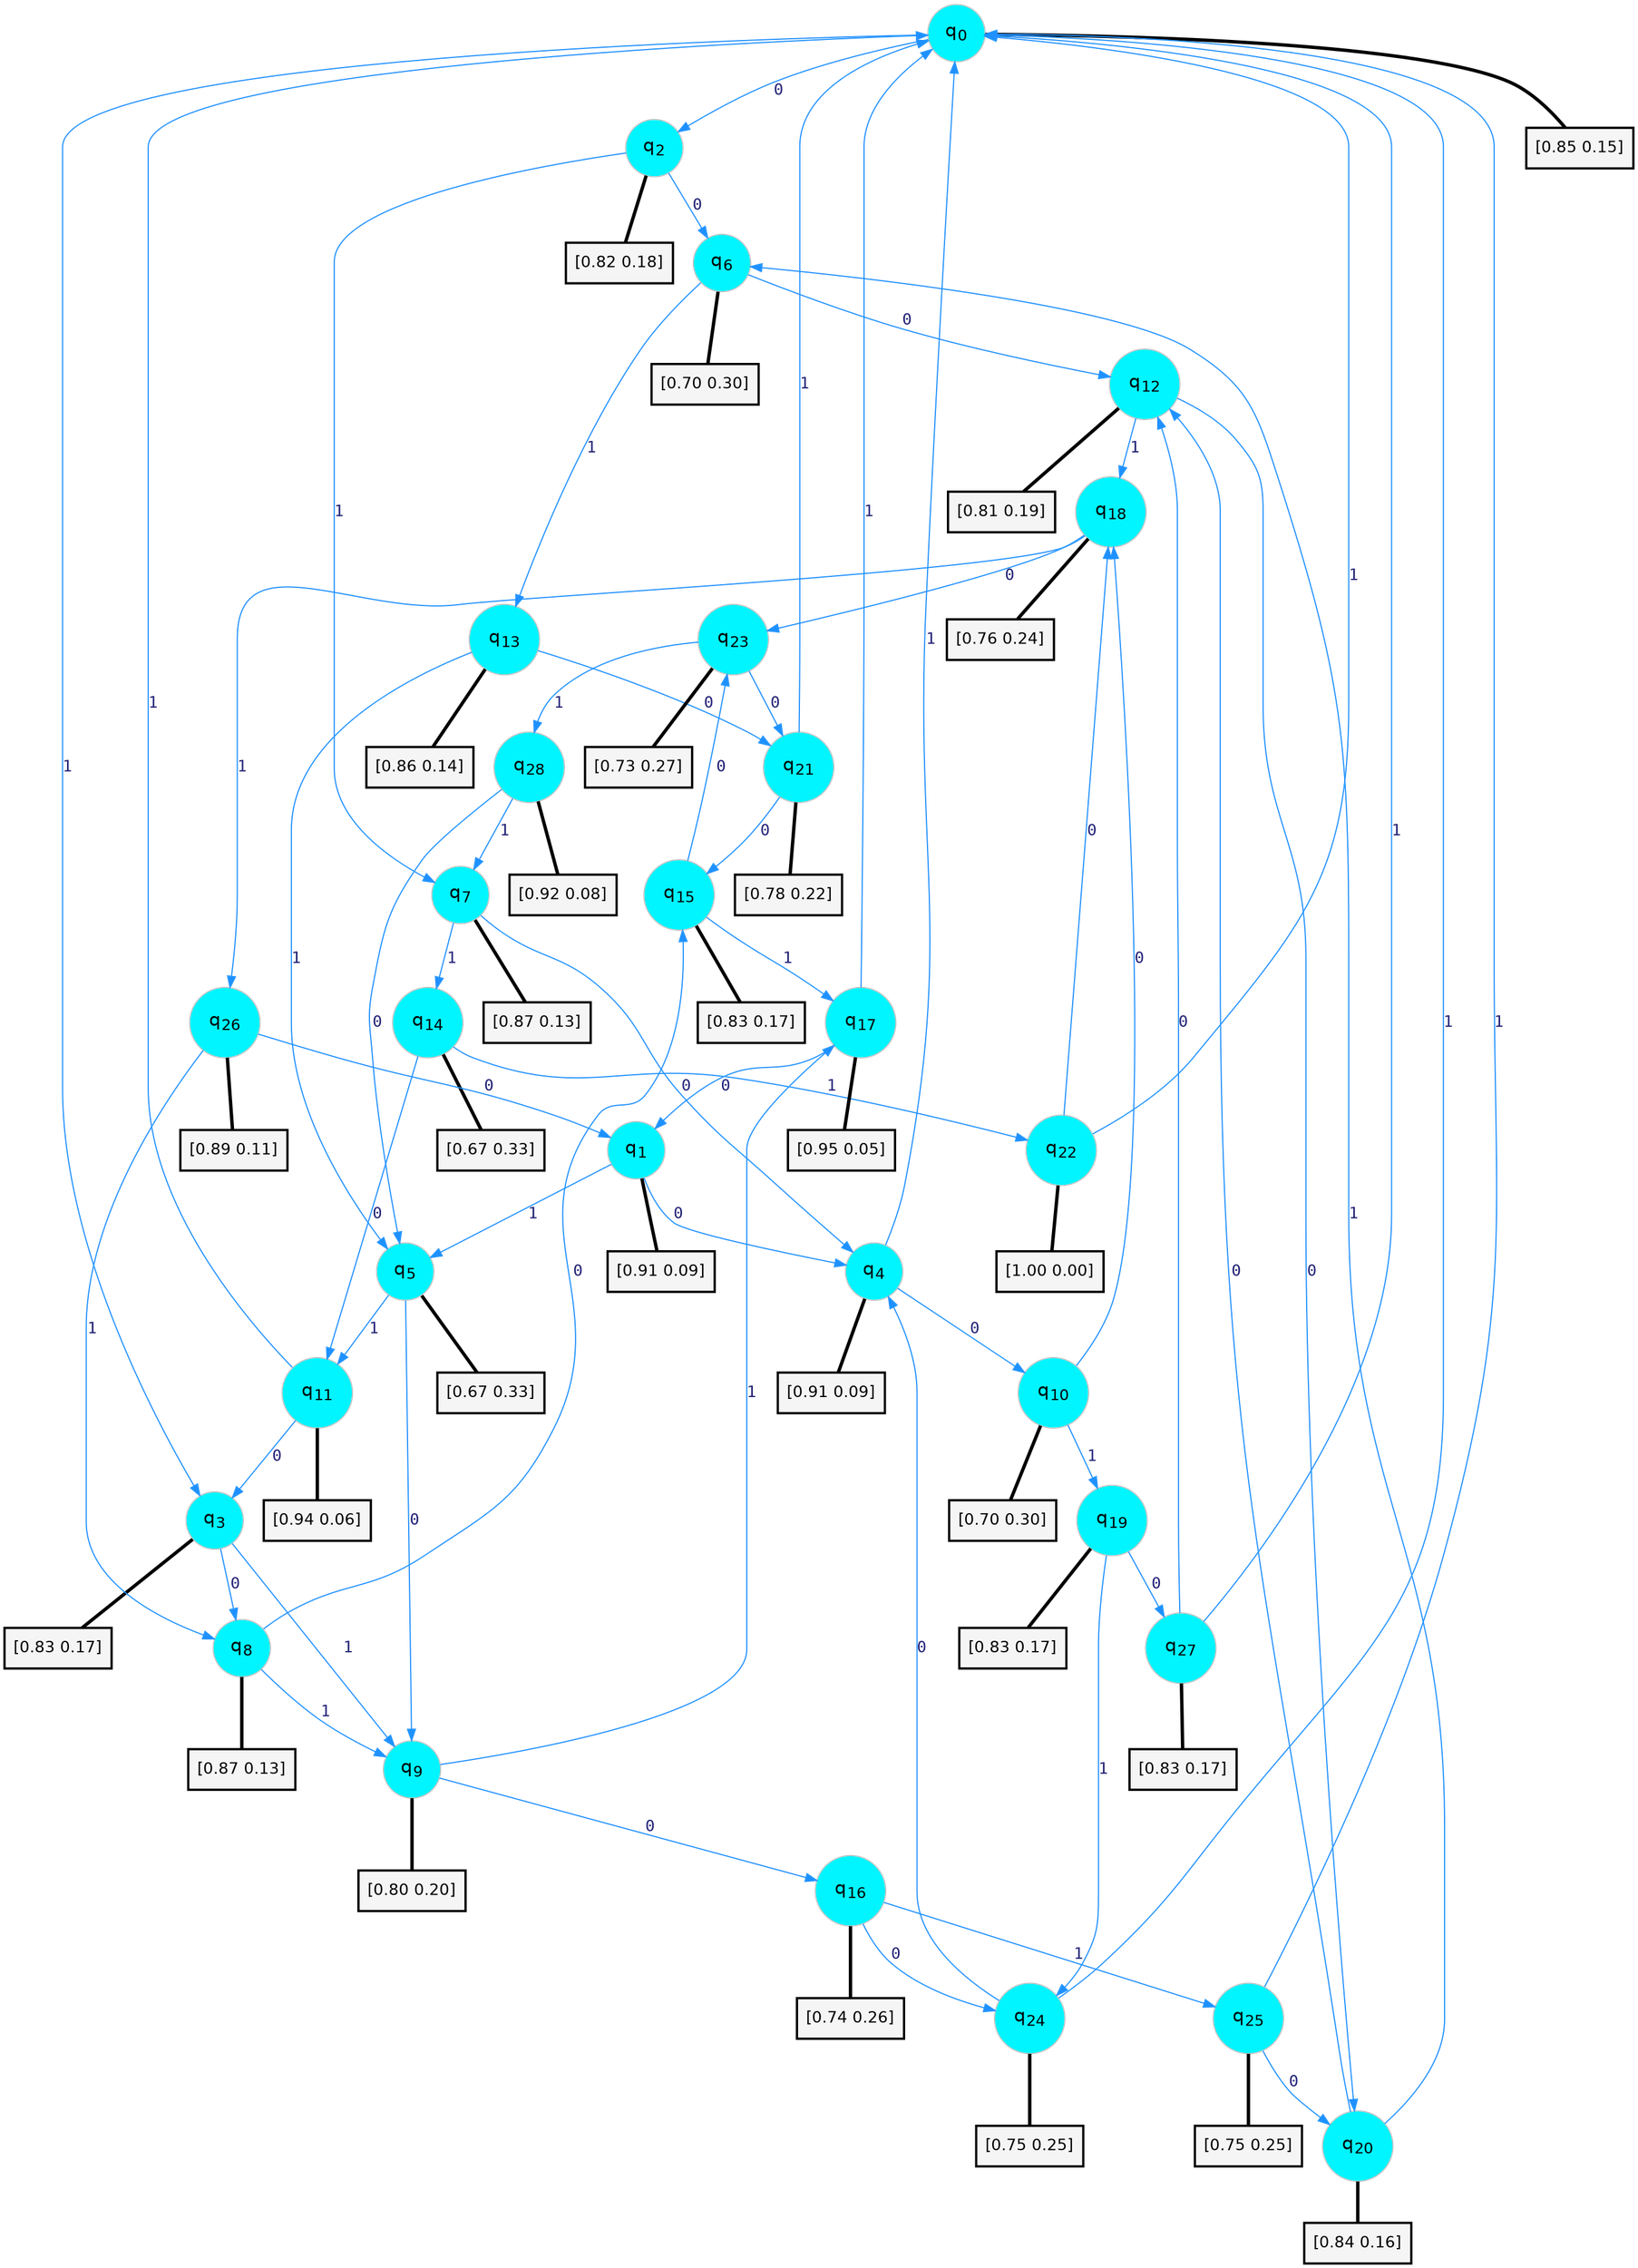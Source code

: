 digraph G {
graph [
bgcolor=transparent, dpi=300, rankdir=TD, size="40,25"];
node [
color=gray, fillcolor=turquoise1, fontcolor=black, fontname=Helvetica, fontsize=16, fontweight=bold, shape=circle, style=filled];
edge [
arrowsize=1, color=dodgerblue1, fontcolor=midnightblue, fontname=courier, fontweight=bold, penwidth=1, style=solid, weight=20];
0[label=<q<SUB>0</SUB>>];
1[label=<q<SUB>1</SUB>>];
2[label=<q<SUB>2</SUB>>];
3[label=<q<SUB>3</SUB>>];
4[label=<q<SUB>4</SUB>>];
5[label=<q<SUB>5</SUB>>];
6[label=<q<SUB>6</SUB>>];
7[label=<q<SUB>7</SUB>>];
8[label=<q<SUB>8</SUB>>];
9[label=<q<SUB>9</SUB>>];
10[label=<q<SUB>10</SUB>>];
11[label=<q<SUB>11</SUB>>];
12[label=<q<SUB>12</SUB>>];
13[label=<q<SUB>13</SUB>>];
14[label=<q<SUB>14</SUB>>];
15[label=<q<SUB>15</SUB>>];
16[label=<q<SUB>16</SUB>>];
17[label=<q<SUB>17</SUB>>];
18[label=<q<SUB>18</SUB>>];
19[label=<q<SUB>19</SUB>>];
20[label=<q<SUB>20</SUB>>];
21[label=<q<SUB>21</SUB>>];
22[label=<q<SUB>22</SUB>>];
23[label=<q<SUB>23</SUB>>];
24[label=<q<SUB>24</SUB>>];
25[label=<q<SUB>25</SUB>>];
26[label=<q<SUB>26</SUB>>];
27[label=<q<SUB>27</SUB>>];
28[label=<q<SUB>28</SUB>>];
29[label="[0.85 0.15]", shape=box,fontcolor=black, fontname=Helvetica, fontsize=14, penwidth=2, fillcolor=whitesmoke,color=black];
30[label="[0.91 0.09]", shape=box,fontcolor=black, fontname=Helvetica, fontsize=14, penwidth=2, fillcolor=whitesmoke,color=black];
31[label="[0.82 0.18]", shape=box,fontcolor=black, fontname=Helvetica, fontsize=14, penwidth=2, fillcolor=whitesmoke,color=black];
32[label="[0.83 0.17]", shape=box,fontcolor=black, fontname=Helvetica, fontsize=14, penwidth=2, fillcolor=whitesmoke,color=black];
33[label="[0.91 0.09]", shape=box,fontcolor=black, fontname=Helvetica, fontsize=14, penwidth=2, fillcolor=whitesmoke,color=black];
34[label="[0.67 0.33]", shape=box,fontcolor=black, fontname=Helvetica, fontsize=14, penwidth=2, fillcolor=whitesmoke,color=black];
35[label="[0.70 0.30]", shape=box,fontcolor=black, fontname=Helvetica, fontsize=14, penwidth=2, fillcolor=whitesmoke,color=black];
36[label="[0.87 0.13]", shape=box,fontcolor=black, fontname=Helvetica, fontsize=14, penwidth=2, fillcolor=whitesmoke,color=black];
37[label="[0.87 0.13]", shape=box,fontcolor=black, fontname=Helvetica, fontsize=14, penwidth=2, fillcolor=whitesmoke,color=black];
38[label="[0.80 0.20]", shape=box,fontcolor=black, fontname=Helvetica, fontsize=14, penwidth=2, fillcolor=whitesmoke,color=black];
39[label="[0.70 0.30]", shape=box,fontcolor=black, fontname=Helvetica, fontsize=14, penwidth=2, fillcolor=whitesmoke,color=black];
40[label="[0.94 0.06]", shape=box,fontcolor=black, fontname=Helvetica, fontsize=14, penwidth=2, fillcolor=whitesmoke,color=black];
41[label="[0.81 0.19]", shape=box,fontcolor=black, fontname=Helvetica, fontsize=14, penwidth=2, fillcolor=whitesmoke,color=black];
42[label="[0.86 0.14]", shape=box,fontcolor=black, fontname=Helvetica, fontsize=14, penwidth=2, fillcolor=whitesmoke,color=black];
43[label="[0.67 0.33]", shape=box,fontcolor=black, fontname=Helvetica, fontsize=14, penwidth=2, fillcolor=whitesmoke,color=black];
44[label="[0.83 0.17]", shape=box,fontcolor=black, fontname=Helvetica, fontsize=14, penwidth=2, fillcolor=whitesmoke,color=black];
45[label="[0.74 0.26]", shape=box,fontcolor=black, fontname=Helvetica, fontsize=14, penwidth=2, fillcolor=whitesmoke,color=black];
46[label="[0.95 0.05]", shape=box,fontcolor=black, fontname=Helvetica, fontsize=14, penwidth=2, fillcolor=whitesmoke,color=black];
47[label="[0.76 0.24]", shape=box,fontcolor=black, fontname=Helvetica, fontsize=14, penwidth=2, fillcolor=whitesmoke,color=black];
48[label="[0.83 0.17]", shape=box,fontcolor=black, fontname=Helvetica, fontsize=14, penwidth=2, fillcolor=whitesmoke,color=black];
49[label="[0.84 0.16]", shape=box,fontcolor=black, fontname=Helvetica, fontsize=14, penwidth=2, fillcolor=whitesmoke,color=black];
50[label="[0.78 0.22]", shape=box,fontcolor=black, fontname=Helvetica, fontsize=14, penwidth=2, fillcolor=whitesmoke,color=black];
51[label="[1.00 0.00]", shape=box,fontcolor=black, fontname=Helvetica, fontsize=14, penwidth=2, fillcolor=whitesmoke,color=black];
52[label="[0.73 0.27]", shape=box,fontcolor=black, fontname=Helvetica, fontsize=14, penwidth=2, fillcolor=whitesmoke,color=black];
53[label="[0.75 0.25]", shape=box,fontcolor=black, fontname=Helvetica, fontsize=14, penwidth=2, fillcolor=whitesmoke,color=black];
54[label="[0.75 0.25]", shape=box,fontcolor=black, fontname=Helvetica, fontsize=14, penwidth=2, fillcolor=whitesmoke,color=black];
55[label="[0.89 0.11]", shape=box,fontcolor=black, fontname=Helvetica, fontsize=14, penwidth=2, fillcolor=whitesmoke,color=black];
56[label="[0.83 0.17]", shape=box,fontcolor=black, fontname=Helvetica, fontsize=14, penwidth=2, fillcolor=whitesmoke,color=black];
57[label="[0.92 0.08]", shape=box,fontcolor=black, fontname=Helvetica, fontsize=14, penwidth=2, fillcolor=whitesmoke,color=black];
0->2 [label=0];
0->3 [label=1];
0->29 [arrowhead=none, penwidth=3,color=black];
1->4 [label=0];
1->5 [label=1];
1->30 [arrowhead=none, penwidth=3,color=black];
2->6 [label=0];
2->7 [label=1];
2->31 [arrowhead=none, penwidth=3,color=black];
3->8 [label=0];
3->9 [label=1];
3->32 [arrowhead=none, penwidth=3,color=black];
4->10 [label=0];
4->0 [label=1];
4->33 [arrowhead=none, penwidth=3,color=black];
5->9 [label=0];
5->11 [label=1];
5->34 [arrowhead=none, penwidth=3,color=black];
6->12 [label=0];
6->13 [label=1];
6->35 [arrowhead=none, penwidth=3,color=black];
7->4 [label=0];
7->14 [label=1];
7->36 [arrowhead=none, penwidth=3,color=black];
8->15 [label=0];
8->9 [label=1];
8->37 [arrowhead=none, penwidth=3,color=black];
9->16 [label=0];
9->17 [label=1];
9->38 [arrowhead=none, penwidth=3,color=black];
10->18 [label=0];
10->19 [label=1];
10->39 [arrowhead=none, penwidth=3,color=black];
11->3 [label=0];
11->0 [label=1];
11->40 [arrowhead=none, penwidth=3,color=black];
12->20 [label=0];
12->18 [label=1];
12->41 [arrowhead=none, penwidth=3,color=black];
13->21 [label=0];
13->5 [label=1];
13->42 [arrowhead=none, penwidth=3,color=black];
14->11 [label=0];
14->22 [label=1];
14->43 [arrowhead=none, penwidth=3,color=black];
15->23 [label=0];
15->17 [label=1];
15->44 [arrowhead=none, penwidth=3,color=black];
16->24 [label=0];
16->25 [label=1];
16->45 [arrowhead=none, penwidth=3,color=black];
17->1 [label=0];
17->0 [label=1];
17->46 [arrowhead=none, penwidth=3,color=black];
18->23 [label=0];
18->26 [label=1];
18->47 [arrowhead=none, penwidth=3,color=black];
19->27 [label=0];
19->24 [label=1];
19->48 [arrowhead=none, penwidth=3,color=black];
20->12 [label=0];
20->6 [label=1];
20->49 [arrowhead=none, penwidth=3,color=black];
21->15 [label=0];
21->0 [label=1];
21->50 [arrowhead=none, penwidth=3,color=black];
22->18 [label=0];
22->0 [label=1];
22->51 [arrowhead=none, penwidth=3,color=black];
23->21 [label=0];
23->28 [label=1];
23->52 [arrowhead=none, penwidth=3,color=black];
24->4 [label=0];
24->0 [label=1];
24->53 [arrowhead=none, penwidth=3,color=black];
25->20 [label=0];
25->0 [label=1];
25->54 [arrowhead=none, penwidth=3,color=black];
26->1 [label=0];
26->8 [label=1];
26->55 [arrowhead=none, penwidth=3,color=black];
27->12 [label=0];
27->0 [label=1];
27->56 [arrowhead=none, penwidth=3,color=black];
28->5 [label=0];
28->7 [label=1];
28->57 [arrowhead=none, penwidth=3,color=black];
}

